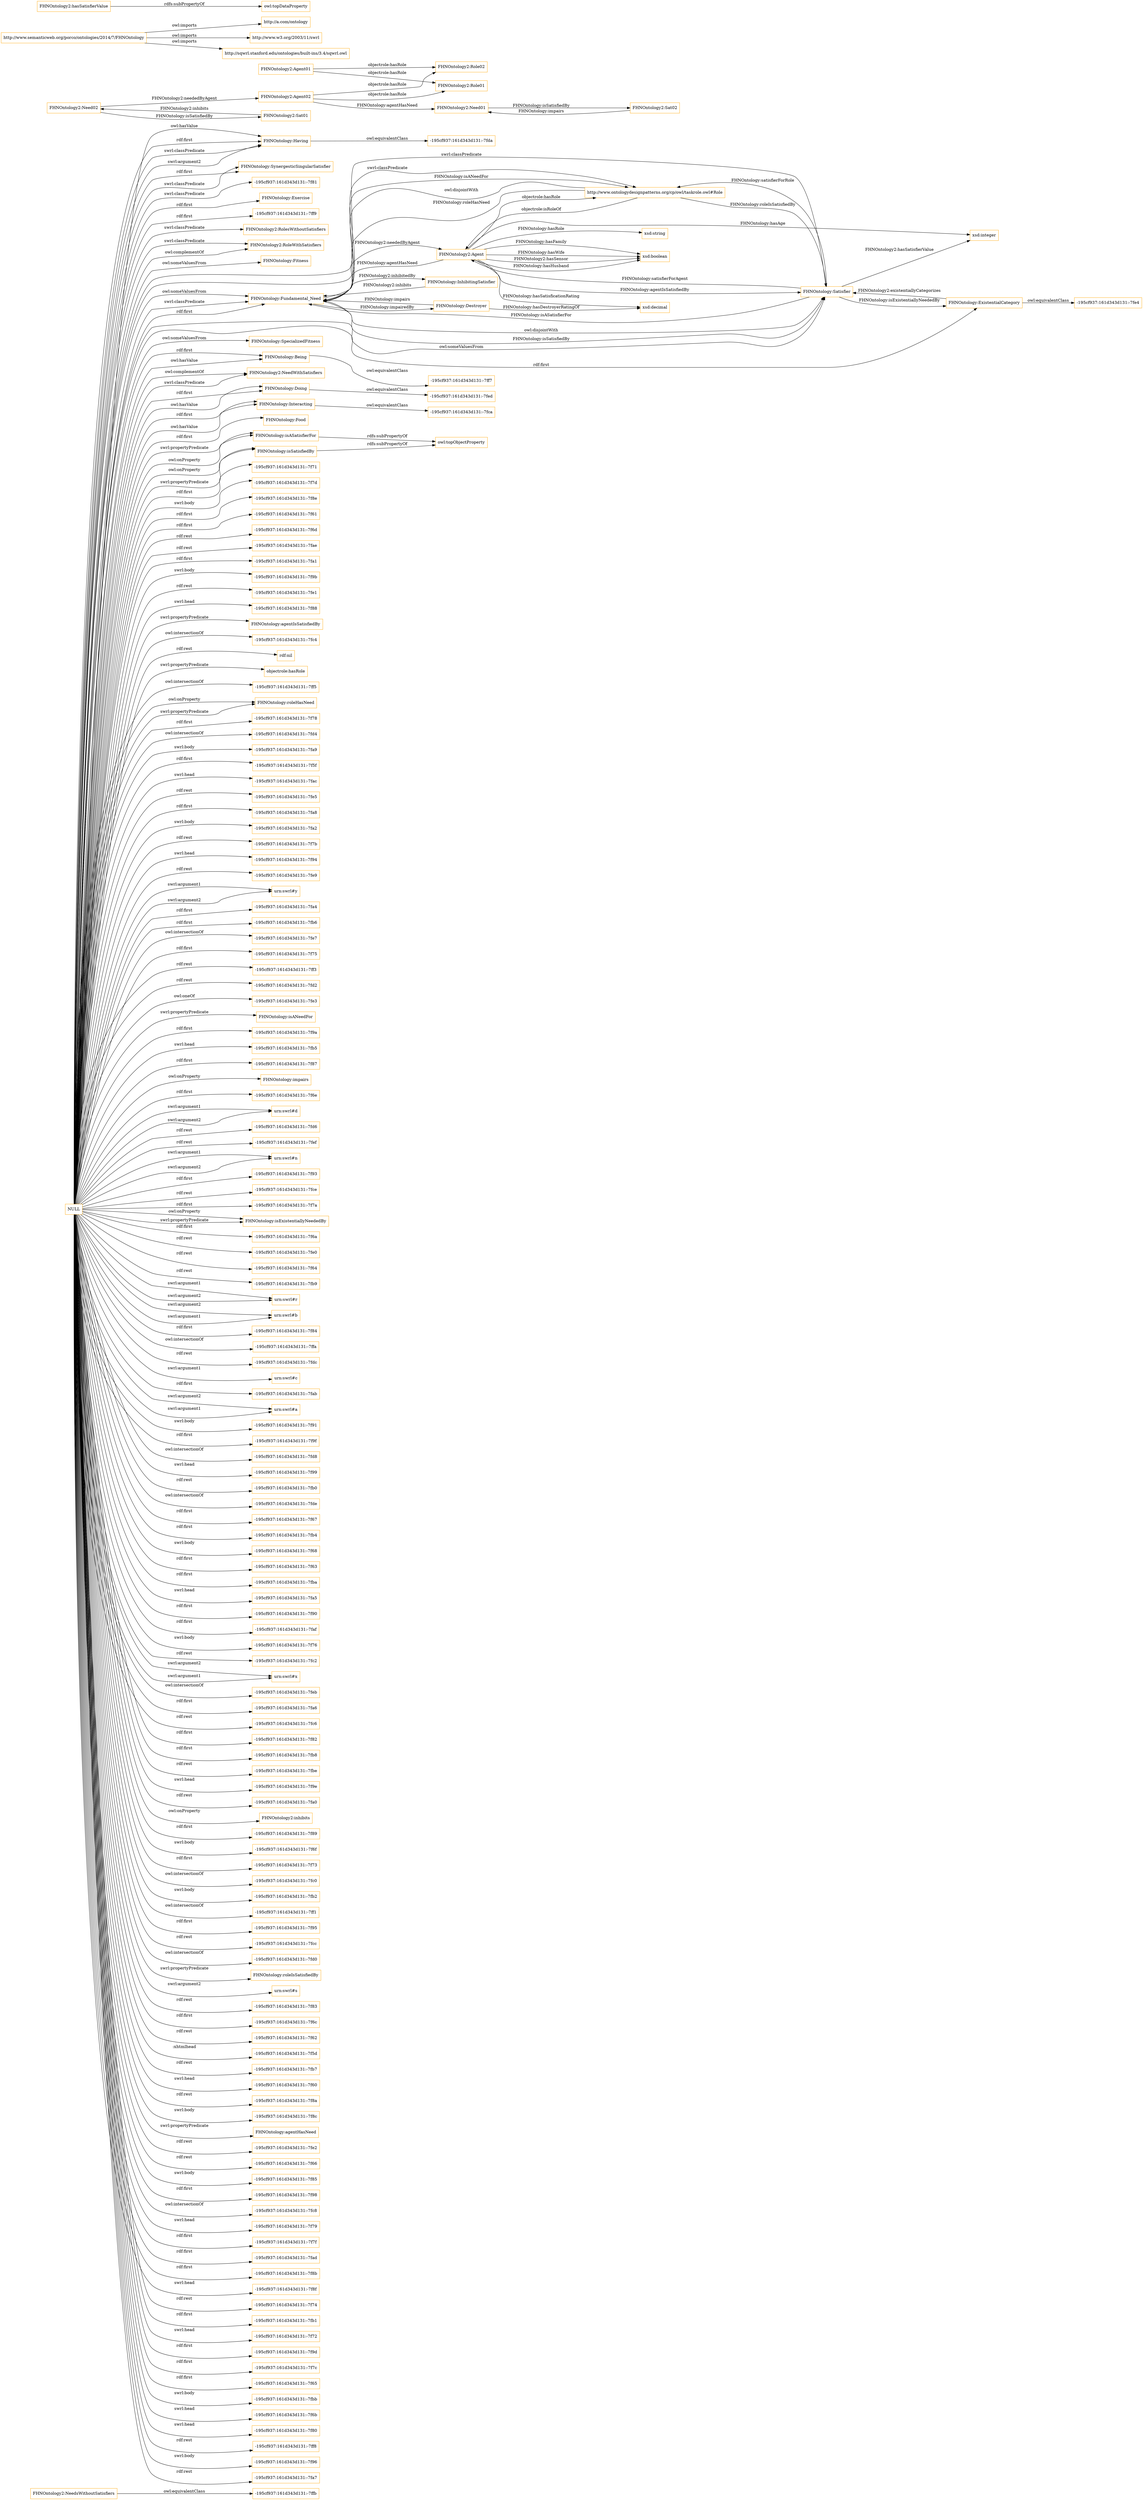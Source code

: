 digraph ar2dtool_diagram { 
rankdir=LR;
size="1501"
node [shape = rectangle, color="orange"]; "-195cf937:161d343d131:-7ffb" "-195cf937:161d343d131:-7fda" "FHNOntology2:Agent" "FHNOntology:SynergesticSingularSatisfier" "FHNOntology2:NeedsWithoutSatisfiers" "-195cf937:161d343d131:-7f81" "FHNOntology:Exercise" "-195cf937:161d343d131:-7ff9" "FHNOntology:Destroyer" "FHNOntology2:RolesWithoutSatisfiers" "FHNOntology2:RoleWithSatisfiers" "FHNOntology:Fitness" "-195cf937:161d343d131:-7fe4" "FHNOntology:Fundamental_Need" "FHNOntology:SpecializedFitness" "FHNOntology:ExistentialCategory" "http://www.ontologydesignpatterns.org/cp/owl/taskrole.owl#Role" "FHNOntology:InhibitingSatisfier" "FHNOntology:Being" "-195cf937:161d343d131:-7ff7" "-195cf937:161d343d131:-7fca" "FHNOntology:Satisfier" "FHNOntology2:NeedWithSatisfiers" "FHNOntology:Doing" "FHNOntology:Interacting" "-195cf937:161d343d131:-7fed" "FHNOntology:Having" "FHNOntology:Food" ; /*classes style*/
	"FHNOntology:Interacting" -> "-195cf937:161d343d131:-7fca" [ label = "owl:equivalentClass" ];
	"FHNOntology:isASatisfierFor" -> "owl:topObjectProperty" [ label = "rdfs:subPropertyOf" ];
	"FHNOntology2:Need01" -> "FHNOntology2:Sat02" [ label = "FHNOntology:isSatisfiedBy" ];
	"FHNOntology:Fundamental_Need" -> "FHNOntology:Satisfier" [ label = "owl:disjointWith" ];
	"FHNOntology:Being" -> "-195cf937:161d343d131:-7ff7" [ label = "owl:equivalentClass" ];
	"FHNOntology:Doing" -> "-195cf937:161d343d131:-7fed" [ label = "owl:equivalentClass" ];
	"http://www.ontologydesignpatterns.org/cp/owl/taskrole.owl#Role" -> "FHNOntology:Fundamental_Need" [ label = "owl:disjointWith" ];
	"http://www.semanticweb.org/porco/ontologies/2014/7/FHNOntology" -> "http://a.com/ontology" [ label = "owl:imports" ];
	"http://www.semanticweb.org/porco/ontologies/2014/7/FHNOntology" -> "http://www.w3.org/2003/11/swrl" [ label = "owl:imports" ];
	"http://www.semanticweb.org/porco/ontologies/2014/7/FHNOntology" -> "http://sqwrl.stanford.edu/ontologies/built-ins/3.4/sqwrl.owl" [ label = "owl:imports" ];
	"FHNOntology2:Agent02" -> "FHNOntology2:Need01" [ label = "FHNOntology:agentHasNeed" ];
	"FHNOntology2:Agent02" -> "FHNOntology2:Role02" [ label = "objectrole:hasRole" ];
	"FHNOntology2:Agent02" -> "FHNOntology2:Role01" [ label = "objectrole:hasRole" ];
	"FHNOntology2:Sat02" -> "FHNOntology2:Need01" [ label = "FHNOntology:impairs" ];
	"FHNOntology2:NeedsWithoutSatisfiers" -> "-195cf937:161d343d131:-7ffb" [ label = "owl:equivalentClass" ];
	"NULL" -> "-195cf937:161d343d131:-7f81" [ label = "swrl:classPredicate" ];
	"NULL" -> "-195cf937:161d343d131:-7f71" [ label = "rdf:first" ];
	"NULL" -> "-195cf937:161d343d131:-7f7d" [ label = "swrl:body" ];
	"NULL" -> "-195cf937:161d343d131:-7f8e" [ label = "rdf:first" ];
	"NULL" -> "-195cf937:161d343d131:-7f61" [ label = "rdf:first" ];
	"NULL" -> "-195cf937:161d343d131:-7f6d" [ label = "rdf:rest" ];
	"NULL" -> "-195cf937:161d343d131:-7fae" [ label = "rdf:rest" ];
	"NULL" -> "-195cf937:161d343d131:-7fa1" [ label = "rdf:first" ];
	"NULL" -> "-195cf937:161d343d131:-7f9b" [ label = "swrl:body" ];
	"NULL" -> "-195cf937:161d343d131:-7fe1" [ label = "rdf:rest" ];
	"NULL" -> "-195cf937:161d343d131:-7f88" [ label = "swrl:head" ];
	"NULL" -> "FHNOntology:agentIsSatisfiedBy" [ label = "swrl:propertyPredicate" ];
	"NULL" -> "-195cf937:161d343d131:-7fc4" [ label = "owl:intersectionOf" ];
	"NULL" -> "rdf:nil" [ label = "rdf:rest" ];
	"NULL" -> "objectrole:hasRole" [ label = "swrl:propertyPredicate" ];
	"NULL" -> "-195cf937:161d343d131:-7ff5" [ label = "owl:intersectionOf" ];
	"NULL" -> "FHNOntology:roleHasNeed" [ label = "owl:onProperty" ];
	"NULL" -> "-195cf937:161d343d131:-7f78" [ label = "rdf:first" ];
	"NULL" -> "-195cf937:161d343d131:-7fd4" [ label = "owl:intersectionOf" ];
	"NULL" -> "-195cf937:161d343d131:-7fa9" [ label = "swrl:body" ];
	"NULL" -> "-195cf937:161d343d131:-7f5f" [ label = "rdf:first" ];
	"NULL" -> "-195cf937:161d343d131:-7fac" [ label = "swrl:head" ];
	"NULL" -> "FHNOntology:Interacting" [ label = "rdf:first" ];
	"NULL" -> "-195cf937:161d343d131:-7fe5" [ label = "rdf:rest" ];
	"NULL" -> "-195cf937:161d343d131:-7fa8" [ label = "rdf:first" ];
	"NULL" -> "-195cf937:161d343d131:-7fa2" [ label = "swrl:body" ];
	"NULL" -> "-195cf937:161d343d131:-7f7b" [ label = "rdf:rest" ];
	"NULL" -> "-195cf937:161d343d131:-7f94" [ label = "swrl:head" ];
	"NULL" -> "-195cf937:161d343d131:-7fe9" [ label = "rdf:rest" ];
	"NULL" -> "urn:swrl#y" [ label = "swrl:argument1" ];
	"NULL" -> "-195cf937:161d343d131:-7fa4" [ label = "rdf:first" ];
	"NULL" -> "-195cf937:161d343d131:-7fb6" [ label = "rdf:first" ];
	"NULL" -> "FHNOntology:Doing" [ label = "rdf:first" ];
	"NULL" -> "-195cf937:161d343d131:-7fe7" [ label = "owl:intersectionOf" ];
	"NULL" -> "FHNOntology:Satisfier" [ label = "swrl:classPredicate" ];
	"NULL" -> "-195cf937:161d343d131:-7f75" [ label = "rdf:first" ];
	"NULL" -> "-195cf937:161d343d131:-7ff3" [ label = "rdf:rest" ];
	"NULL" -> "-195cf937:161d343d131:-7fd2" [ label = "rdf:rest" ];
	"NULL" -> "-195cf937:161d343d131:-7fe3" [ label = "owl:oneOf" ];
	"NULL" -> "FHNOntology:isANeedFor" [ label = "swrl:propertyPredicate" ];
	"NULL" -> "-195cf937:161d343d131:-7f9a" [ label = "rdf:first" ];
	"NULL" -> "-195cf937:161d343d131:-7fb5" [ label = "swrl:head" ];
	"NULL" -> "-195cf937:161d343d131:-7f87" [ label = "rdf:first" ];
	"NULL" -> "FHNOntology:impairs" [ label = "owl:onProperty" ];
	"NULL" -> "-195cf937:161d343d131:-7f6e" [ label = "rdf:first" ];
	"NULL" -> "urn:swrl#d" [ label = "swrl:argument1" ];
	"NULL" -> "-195cf937:161d343d131:-7fd6" [ label = "rdf:rest" ];
	"NULL" -> "FHNOntology:Exercise" [ label = "rdf:first" ];
	"NULL" -> "-195cf937:161d343d131:-7fef" [ label = "rdf:rest" ];
	"NULL" -> "FHNOntology:Fundamental_Need" [ label = "rdf:first" ];
	"NULL" -> "urn:swrl#n" [ label = "swrl:argument1" ];
	"NULL" -> "-195cf937:161d343d131:-7f93" [ label = "rdf:first" ];
	"NULL" -> "-195cf937:161d343d131:-7fce" [ label = "rdf:rest" ];
	"NULL" -> "urn:swrl#d" [ label = "swrl:argument2" ];
	"NULL" -> "-195cf937:161d343d131:-7f7a" [ label = "rdf:first" ];
	"NULL" -> "FHNOntology:Being" [ label = "rdf:first" ];
	"NULL" -> "FHNOntology:isExistentiallyNeededBy" [ label = "owl:onProperty" ];
	"NULL" -> "-195cf937:161d343d131:-7f6a" [ label = "rdf:first" ];
	"NULL" -> "-195cf937:161d343d131:-7fe0" [ label = "rdf:rest" ];
	"NULL" -> "-195cf937:161d343d131:-7f64" [ label = "rdf:rest" ];
	"NULL" -> "-195cf937:161d343d131:-7fb9" [ label = "rdf:rest" ];
	"NULL" -> "urn:swrl#r" [ label = "swrl:argument1" ];
	"NULL" -> "urn:swrl#b" [ label = "swrl:argument2" ];
	"NULL" -> "http://www.ontologydesignpatterns.org/cp/owl/taskrole.owl#Role" [ label = "swrl:classPredicate" ];
	"NULL" -> "FHNOntology:isSatisfiedBy" [ label = "owl:onProperty" ];
	"NULL" -> "FHNOntology:Having" [ label = "owl:hasValue" ];
	"NULL" -> "-195cf937:161d343d131:-7f84" [ label = "rdf:first" ];
	"NULL" -> "FHNOntology:Being" [ label = "owl:hasValue" ];
	"NULL" -> "-195cf937:161d343d131:-7ffa" [ label = "owl:intersectionOf" ];
	"NULL" -> "FHNOntology:SynergesticSingularSatisfier" [ label = "rdf:first" ];
	"NULL" -> "-195cf937:161d343d131:-7fdc" [ label = "rdf:rest" ];
	"NULL" -> "urn:swrl#c" [ label = "swrl:argument1" ];
	"NULL" -> "-195cf937:161d343d131:-7ff9" [ label = "rdf:first" ];
	"NULL" -> "-195cf937:161d343d131:-7fab" [ label = "rdf:first" ];
	"NULL" -> "urn:swrl#a" [ label = "swrl:argument2" ];
	"NULL" -> "-195cf937:161d343d131:-7f91" [ label = "swrl:body" ];
	"NULL" -> "-195cf937:161d343d131:-7f9f" [ label = "rdf:first" ];
	"NULL" -> "-195cf937:161d343d131:-7fd8" [ label = "owl:intersectionOf" ];
	"NULL" -> "-195cf937:161d343d131:-7f99" [ label = "swrl:head" ];
	"NULL" -> "-195cf937:161d343d131:-7fb0" [ label = "rdf:rest" ];
	"NULL" -> "-195cf937:161d343d131:-7fde" [ label = "owl:intersectionOf" ];
	"NULL" -> "-195cf937:161d343d131:-7f67" [ label = "rdf:first" ];
	"NULL" -> "-195cf937:161d343d131:-7fb4" [ label = "rdf:first" ];
	"NULL" -> "urn:swrl#n" [ label = "swrl:argument2" ];
	"NULL" -> "-195cf937:161d343d131:-7f68" [ label = "swrl:body" ];
	"NULL" -> "FHNOntology:Food" [ label = "rdf:first" ];
	"NULL" -> "-195cf937:161d343d131:-7f63" [ label = "rdf:first" ];
	"NULL" -> "urn:swrl#r" [ label = "swrl:argument2" ];
	"NULL" -> "FHNOntology:Having" [ label = "rdf:first" ];
	"NULL" -> "urn:swrl#y" [ label = "swrl:argument2" ];
	"NULL" -> "-195cf937:161d343d131:-7fba" [ label = "rdf:first" ];
	"NULL" -> "FHNOntology:Fundamental_Need" [ label = "owl:someValuesFrom" ];
	"NULL" -> "FHNOntology2:NeedWithSatisfiers" [ label = "owl:complementOf" ];
	"NULL" -> "-195cf937:161d343d131:-7fa5" [ label = "swrl:head" ];
	"NULL" -> "-195cf937:161d343d131:-7f90" [ label = "rdf:first" ];
	"NULL" -> "-195cf937:161d343d131:-7faf" [ label = "rdf:first" ];
	"NULL" -> "FHNOntology:isASatisfierFor" [ label = "swrl:propertyPredicate" ];
	"NULL" -> "FHNOntology:Doing" [ label = "owl:hasValue" ];
	"NULL" -> "-195cf937:161d343d131:-7f76" [ label = "swrl:body" ];
	"NULL" -> "-195cf937:161d343d131:-7fc2" [ label = "rdf:rest" ];
	"NULL" -> "urn:swrl#x" [ label = "swrl:argument2" ];
	"NULL" -> "-195cf937:161d343d131:-7feb" [ label = "owl:intersectionOf" ];
	"NULL" -> "FHNOntology:roleHasNeed" [ label = "swrl:propertyPredicate" ];
	"NULL" -> "FHNOntology:Fitness" [ label = "owl:someValuesFrom" ];
	"NULL" -> "-195cf937:161d343d131:-7fa6" [ label = "rdf:first" ];
	"NULL" -> "-195cf937:161d343d131:-7fc6" [ label = "rdf:rest" ];
	"NULL" -> "-195cf937:161d343d131:-7f82" [ label = "rdf:first" ];
	"NULL" -> "-195cf937:161d343d131:-7fb8" [ label = "rdf:first" ];
	"NULL" -> "-195cf937:161d343d131:-7fbe" [ label = "rdf:rest" ];
	"NULL" -> "FHNOntology:SynergesticSingularSatisfier" [ label = "swrl:classPredicate" ];
	"NULL" -> "-195cf937:161d343d131:-7f9e" [ label = "swrl:head" ];
	"NULL" -> "FHNOntology:isASatisfierFor" [ label = "owl:onProperty" ];
	"NULL" -> "-195cf937:161d343d131:-7fa0" [ label = "rdf:rest" ];
	"NULL" -> "FHNOntology2:inhibits" [ label = "owl:onProperty" ];
	"NULL" -> "-195cf937:161d343d131:-7f89" [ label = "rdf:first" ];
	"NULL" -> "FHNOntology2:RoleWithSatisfiers" [ label = "swrl:classPredicate" ];
	"NULL" -> "-195cf937:161d343d131:-7f6f" [ label = "swrl:body" ];
	"NULL" -> "-195cf937:161d343d131:-7f73" [ label = "rdf:first" ];
	"NULL" -> "-195cf937:161d343d131:-7fc0" [ label = "owl:intersectionOf" ];
	"NULL" -> "-195cf937:161d343d131:-7fb2" [ label = "swrl:body" ];
	"NULL" -> "FHNOntology:Having" [ label = "swrl:classPredicate" ];
	"NULL" -> "urn:swrl#x" [ label = "swrl:argument1" ];
	"NULL" -> "-195cf937:161d343d131:-7ff1" [ label = "owl:intersectionOf" ];
	"NULL" -> "-195cf937:161d343d131:-7f95" [ label = "rdf:first" ];
	"NULL" -> "-195cf937:161d343d131:-7fcc" [ label = "rdf:rest" ];
	"NULL" -> "-195cf937:161d343d131:-7fd0" [ label = "owl:intersectionOf" ];
	"NULL" -> "FHNOntology:isExistentiallyNeededBy" [ label = "swrl:propertyPredicate" ];
	"NULL" -> "FHNOntology:roleIsSatisfiedBy" [ label = "swrl:propertyPredicate" ];
	"NULL" -> "urn:swrl#s" [ label = "swrl:argument2" ];
	"NULL" -> "FHNOntology:Interacting" [ label = "owl:hasValue" ];
	"NULL" -> "-195cf937:161d343d131:-7f83" [ label = "rdf:rest" ];
	"NULL" -> "-195cf937:161d343d131:-7f6c" [ label = "rdf:first" ];
	"NULL" -> "-195cf937:161d343d131:-7f62" [ label = "rdf:rest" ];
	"NULL" -> "-195cf937:161d343d131:-7f5d" [ label = ":xhtmlhead" ];
	"NULL" -> "-195cf937:161d343d131:-7fb7" [ label = "rdf:rest" ];
	"NULL" -> "FHNOntology:Satisfier" [ label = "owl:someValuesFrom" ];
	"NULL" -> "-195cf937:161d343d131:-7f60" [ label = "swrl:head" ];
	"NULL" -> "-195cf937:161d343d131:-7f8a" [ label = "rdf:rest" ];
	"NULL" -> "FHNOntology:ExistentialCategory" [ label = "rdf:first" ];
	"NULL" -> "-195cf937:161d343d131:-7f8c" [ label = "swrl:body" ];
	"NULL" -> "FHNOntology:agentHasNeed" [ label = "swrl:propertyPredicate" ];
	"NULL" -> "-195cf937:161d343d131:-7fe2" [ label = "rdf:rest" ];
	"NULL" -> "-195cf937:161d343d131:-7f66" [ label = "rdf:rest" ];
	"NULL" -> "-195cf937:161d343d131:-7f85" [ label = "swrl:body" ];
	"NULL" -> "FHNOntology:isSatisfiedBy" [ label = "swrl:propertyPredicate" ];
	"NULL" -> "urn:swrl#a" [ label = "swrl:argument1" ];
	"NULL" -> "-195cf937:161d343d131:-7f98" [ label = "rdf:first" ];
	"NULL" -> "-195cf937:161d343d131:-7fc8" [ label = "owl:intersectionOf" ];
	"NULL" -> "-195cf937:161d343d131:-7f79" [ label = "swrl:head" ];
	"NULL" -> "-195cf937:161d343d131:-7f7f" [ label = "rdf:first" ];
	"NULL" -> "-195cf937:161d343d131:-7fad" [ label = "rdf:first" ];
	"NULL" -> "FHNOntology:SpecializedFitness" [ label = "owl:someValuesFrom" ];
	"NULL" -> "FHNOntology2:RoleWithSatisfiers" [ label = "owl:complementOf" ];
	"NULL" -> "FHNOntology:Having" [ label = "swrl:argument2" ];
	"NULL" -> "FHNOntology:Fundamental_Need" [ label = "swrl:classPredicate" ];
	"NULL" -> "-195cf937:161d343d131:-7f8b" [ label = "rdf:first" ];
	"NULL" -> "-195cf937:161d343d131:-7f8f" [ label = "swrl:head" ];
	"NULL" -> "-195cf937:161d343d131:-7f74" [ label = "rdf:rest" ];
	"NULL" -> "-195cf937:161d343d131:-7fb1" [ label = "rdf:first" ];
	"NULL" -> "-195cf937:161d343d131:-7f72" [ label = "swrl:head" ];
	"NULL" -> "-195cf937:161d343d131:-7f9d" [ label = "rdf:first" ];
	"NULL" -> "urn:swrl#b" [ label = "swrl:argument1" ];
	"NULL" -> "-195cf937:161d343d131:-7f7c" [ label = "rdf:first" ];
	"NULL" -> "-195cf937:161d343d131:-7f65" [ label = "rdf:first" ];
	"NULL" -> "-195cf937:161d343d131:-7fbb" [ label = "swrl:body" ];
	"NULL" -> "-195cf937:161d343d131:-7f6b" [ label = "swrl:head" ];
	"NULL" -> "FHNOntology2:NeedWithSatisfiers" [ label = "swrl:classPredicate" ];
	"NULL" -> "FHNOntology2:RolesWithoutSatisfiers" [ label = "swrl:classPredicate" ];
	"NULL" -> "-195cf937:161d343d131:-7f80" [ label = "swrl:head" ];
	"NULL" -> "-195cf937:161d343d131:-7ff8" [ label = "rdf:rest" ];
	"NULL" -> "-195cf937:161d343d131:-7f96" [ label = "swrl:body" ];
	"NULL" -> "-195cf937:161d343d131:-7fa7" [ label = "rdf:rest" ];
	"FHNOntology2:Agent01" -> "FHNOntology2:Role02" [ label = "objectrole:hasRole" ];
	"FHNOntology2:Agent01" -> "FHNOntology2:Role01" [ label = "objectrole:hasRole" ];
	"FHNOntology:ExistentialCategory" -> "-195cf937:161d343d131:-7fe4" [ label = "owl:equivalentClass" ];
	"FHNOntology2:Sat01" -> "FHNOntology2:Need02" [ label = "FHNOntology2:inhibits" ];
	"FHNOntology2:hasSatisfierValue" -> "owl:topDataProperty" [ label = "rdfs:subPropertyOf" ];
	"FHNOntology:Having" -> "-195cf937:161d343d131:-7fda" [ label = "owl:equivalentClass" ];
	"FHNOntology:isSatisfiedBy" -> "owl:topObjectProperty" [ label = "rdfs:subPropertyOf" ];
	"FHNOntology2:Need02" -> "FHNOntology2:Sat01" [ label = "FHNOntology:isSatisfiedBy" ];
	"FHNOntology2:Need02" -> "FHNOntology2:Agent02" [ label = "FHNOntology2:neededByAgent" ];
	"FHNOntology:Fundamental_Need" -> "FHNOntology:Satisfier" [ label = "FHNOntology:isSatisfiedBy" ];
	"FHNOntology2:Agent" -> "xsd:boolean" [ label = "FHNOntology:hasFamily" ];
	"FHNOntology2:Agent" -> "xsd:integer" [ label = "FHNOntology:hasAge" ];
	"FHNOntology:Satisfier" -> "FHNOntology:ExistentialCategory" [ label = "FHNOntology:isExistentiallyNeededBy" ];
	"FHNOntology2:Agent" -> "FHNOntology:Fundamental_Need" [ label = "FHNOntology:agentHasNeed" ];
	"FHNOntology:Fundamental_Need" -> "FHNOntology2:Agent" [ label = "FHNOntology2:neededByAgent" ];
	"FHNOntology:Satisfier" -> "FHNOntology2:Agent" [ label = "FHNOntology:satisfierForAgent" ];
	"FHNOntology2:Agent" -> "FHNOntology:Satisfier" [ label = "FHNOntology:agentIsSatisfiedBy" ];
	"FHNOntology:Satisfier" -> "xsd:integer" [ label = "FHNOntology2:hasSatisfierValue" ];
	"FHNOntology2:Agent" -> "http://www.ontologydesignpatterns.org/cp/owl/taskrole.owl#Role" [ label = "objectrole:hasRole" ];
	"FHNOntology:Destroyer" -> "xsd:decimal" [ label = "FHNOntology:hasDestroyerRatingOf" ];
	"FHNOntology:InhibitingSatisfier" -> "FHNOntology:Fundamental_Need" [ label = "FHNOntology2:inhibits" ];
	"FHNOntology2:Agent" -> "xsd:decimal" [ label = "FHNOntology:hasSatisficationRating" ];
	"FHNOntology2:Agent" -> "xsd:boolean" [ label = "FHNOntology:hasWife" ];
	"FHNOntology2:Agent" -> "xsd:boolean" [ label = "FHNOntology2:hasSensor" ];
	"FHNOntology:Fundamental_Need" -> "FHNOntology:Destroyer" [ label = "FHNOntology:impairedBy" ];
	"http://www.ontologydesignpatterns.org/cp/owl/taskrole.owl#Role" -> "FHNOntology:Satisfier" [ label = "FHNOntology:roleIsSatisfiedBy" ];
	"FHNOntology:Satisfier" -> "FHNOntology:Fundamental_Need" [ label = "FHNOntology:isASatisfierFor" ];
	"http://www.ontologydesignpatterns.org/cp/owl/taskrole.owl#Role" -> "FHNOntology:Fundamental_Need" [ label = "FHNOntology:roleHasNeed" ];
	"FHNOntology:Satisfier" -> "http://www.ontologydesignpatterns.org/cp/owl/taskrole.owl#Role" [ label = "FHNOntology:satisfierForRole" ];
	"FHNOntology:Fundamental_Need" -> "http://www.ontologydesignpatterns.org/cp/owl/taskrole.owl#Role" [ label = "FHNOntology:isANeedFor" ];
	"FHNOntology:ExistentialCategory" -> "FHNOntology:Satisfier" [ label = "FHNOntology2:existentiallyCategorizes" ];
	"FHNOntology2:Agent" -> "xsd:boolean" [ label = "FHNOntology:hasHusband" ];
	"FHNOntology2:Agent" -> "xsd:string" [ label = "FHNOntology:hasRole" ];
	"FHNOntology:Fundamental_Need" -> "FHNOntology:InhibitingSatisfier" [ label = "FHNOntology2:inhibitedBy" ];
	"FHNOntology:Destroyer" -> "FHNOntology:Fundamental_Need" [ label = "FHNOntology:impairs" ];
	"http://www.ontologydesignpatterns.org/cp/owl/taskrole.owl#Role" -> "FHNOntology2:Agent" [ label = "objectrole:isRoleOf" ];

}
